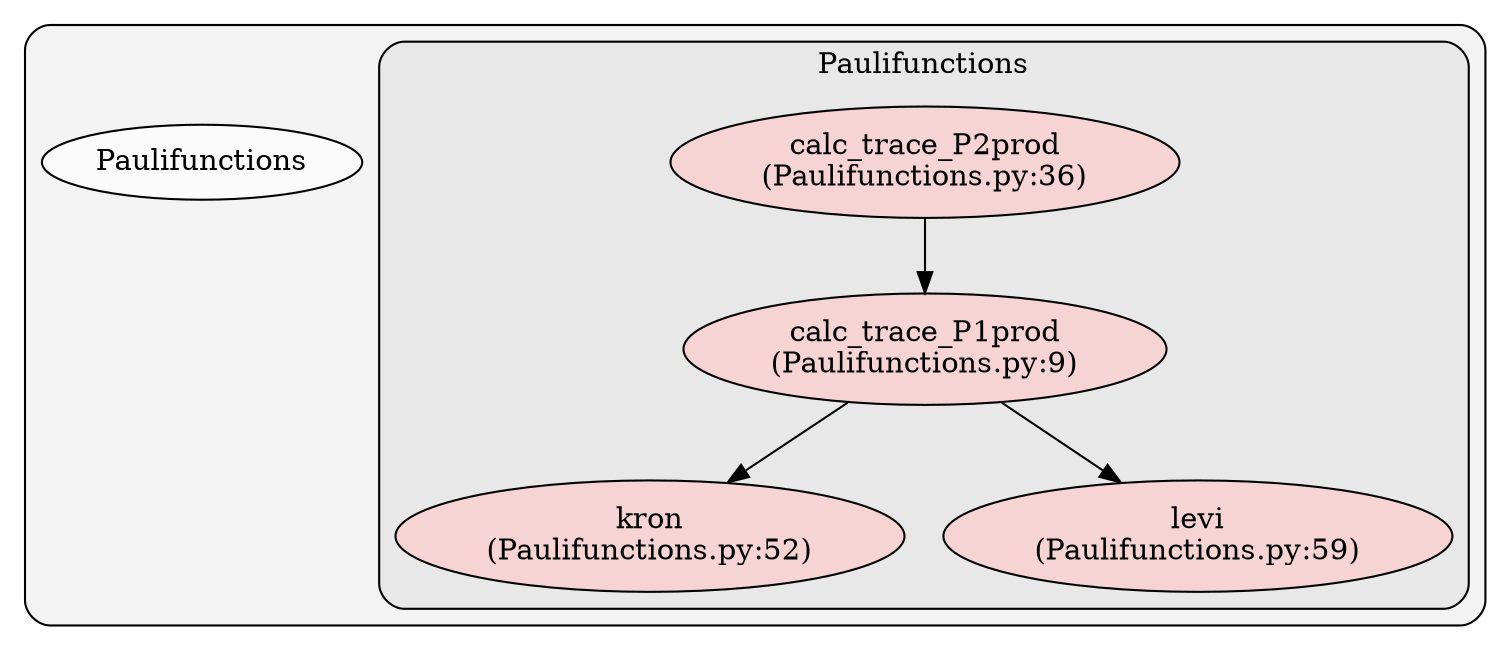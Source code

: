 digraph G {
    graph [rankdir=TB, clusterrank="local"];
    subgraph cluster_G {

        graph [style="filled,rounded",fillcolor="#80808018", label=""];
        Paulifunctions [label="Paulifunctions", style="filled", fillcolor="#ffffffb2", fontcolor="#000000", group="0"];
        subgraph cluster_Paulifunctions {

            graph [style="filled,rounded",fillcolor="#80808018", label="Paulifunctions"];
            Paulifunctions__calc_trace_P1prod [label="calc_trace_P1prod\n(Paulifunctions.py:9)", style="filled", fillcolor="#feccccb2", fontcolor="#000000", group="0"];
        }
        subgraph cluster_Paulifunctions {

            graph [style="filled,rounded",fillcolor="#80808018", label="Paulifunctions"];
            Paulifunctions__calc_trace_P2prod [label="calc_trace_P2prod\n(Paulifunctions.py:36)", style="filled", fillcolor="#feccccb2", fontcolor="#000000", group="0"];
        }
        subgraph cluster_Paulifunctions {

            graph [style="filled,rounded",fillcolor="#80808018", label="Paulifunctions"];
            Paulifunctions__kron [label="kron\n(Paulifunctions.py:52)", style="filled", fillcolor="#feccccb2", fontcolor="#000000", group="0"];
        }
        subgraph cluster_Paulifunctions {

            graph [style="filled,rounded",fillcolor="#80808018", label="Paulifunctions"];
            Paulifunctions__levi [label="levi\n(Paulifunctions.py:59)", style="filled", fillcolor="#feccccb2", fontcolor="#000000", group="0"];
        }
    }
        Paulifunctions__calc_trace_P1prod -> Paulifunctions__kron [style="solid", color="#000000"];
        Paulifunctions__calc_trace_P1prod -> Paulifunctions__levi [style="solid", color="#000000"];
        Paulifunctions__calc_trace_P2prod -> Paulifunctions__calc_trace_P1prod [style="solid", color="#000000"];
    }
